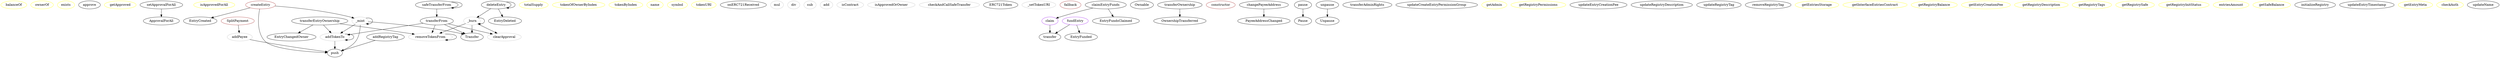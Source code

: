 strict digraph {
  balanceOf [color=yellow]
  ownerOf [color=yellow]
  exists [color=yellow]
  approve
  getApproved [color=yellow]
  setApprovalForAll
  isApprovedForAll [color=yellow]
  transferFrom
  safeTransferFrom
  totalSupply [color=yellow]
  tokenOfOwnerByIndex [color=yellow]
  tokenByIndex [color=yellow]
  name [color=yellow]
  symbol [color=yellow]
  tokenURI [color=yellow]
  onERC721Received
  mul [color=gray]
  div [color=gray]
  sub [color=gray]
  add [color=gray]
  isContract [color=gray]
  ApprovalForAll
  clearApproval [color=gray]
  removeTokenFrom [color=gray]
  addTokenTo [color=gray]
  Transfer
  isApprovedOrOwner [color=gray]
  _mint [color=gray]
  _burn [color=gray]
  checkAndCallSafeTransfer [color=gray]
  ERC721Token
  _setTokenURI [color=gray]
  push
  SplitPayment [color=brown]
  addPayee [color=gray]
  fallback [color=brown]
  claim [color=purple]
  transfer
  Ownable
  transferOwnership
  OwnershipTransferred
  constructor [color=brown]
  changePayeeAddress
  PayeeAddressChanged
  pause
  Pause
  unpause
  Unpause
  transferAdminRights
  updateCreateEntryPermissionGroup
  getAdmin [color=yellow]
  getRegistryPermissions [color=yellow]
  updateEntryCreationFee
  updateRegistryDescription
  addRegistryTag
  updateRegistryTag
  removeRegistryTag
  getEntriesStorage [color=yellow]
  getInterfaceEntriesContract [color=yellow]
  getRegistryBalance [color=yellow]
  getEntryCreationFee [color=yellow]
  getRegistryDescription [color=yellow]
  getRegistryTags [color=yellow]
  getRegistrySafe [color=yellow]
  getRegistryInitStatus [color=yellow]
  entriesAmount [color=yellow]
  createEntry [color=brown]
  deleteEntry
  transferEntryOwnership
  fundEntry [color=purple]
  claimEntryFunds
  getSafeBalance [color=yellow]
  initializeRegistry
  EntryCreated
  EntryDeleted
  EntryChangedOwner
  EntryFunded
  EntryFundsClaimed
  updateEntryTimestamp
  getEntryMeta [color=yellow]
  checkAuth [color=yellow]
  updateName
  setApprovalForAll -> ApprovalForAll
  transferFrom -> clearApproval
  transferFrom -> removeTokenFrom
  transferFrom -> addTokenTo
  transferFrom -> Transfer
  safeTransferFrom -> safeTransferFrom
  safeTransferFrom -> transferFrom
  _mint -> addTokenTo
  _mint -> Transfer
  _burn -> clearApproval
  _burn -> removeTokenFrom
  _burn -> Transfer
  addTokenTo -> addTokenTo
  addTokenTo -> push
  removeTokenFrom -> removeTokenFrom
  _mint -> _mint
  _mint -> push
  _burn -> _burn
  SplitPayment -> addPayee
  claim -> transfer
  addPayee -> push
  transferOwnership -> OwnershipTransferred
  changePayeeAddress -> PayeeAddressChanged
  pause -> Pause
  unpause -> Unpause
  addRegistryTag -> push
  createEntry -> _mint
  createEntry -> push
  createEntry -> EntryCreated
  deleteEntry -> deleteEntry
  deleteEntry -> _burn
  deleteEntry -> EntryDeleted
  transferEntryOwnership -> removeTokenFrom
  transferEntryOwnership -> addTokenTo
  transferEntryOwnership -> EntryChangedOwner
  fundEntry -> transfer
  fundEntry -> EntryFunded
  claimEntryFunds -> claim
  claimEntryFunds -> EntryFundsClaimed
}

